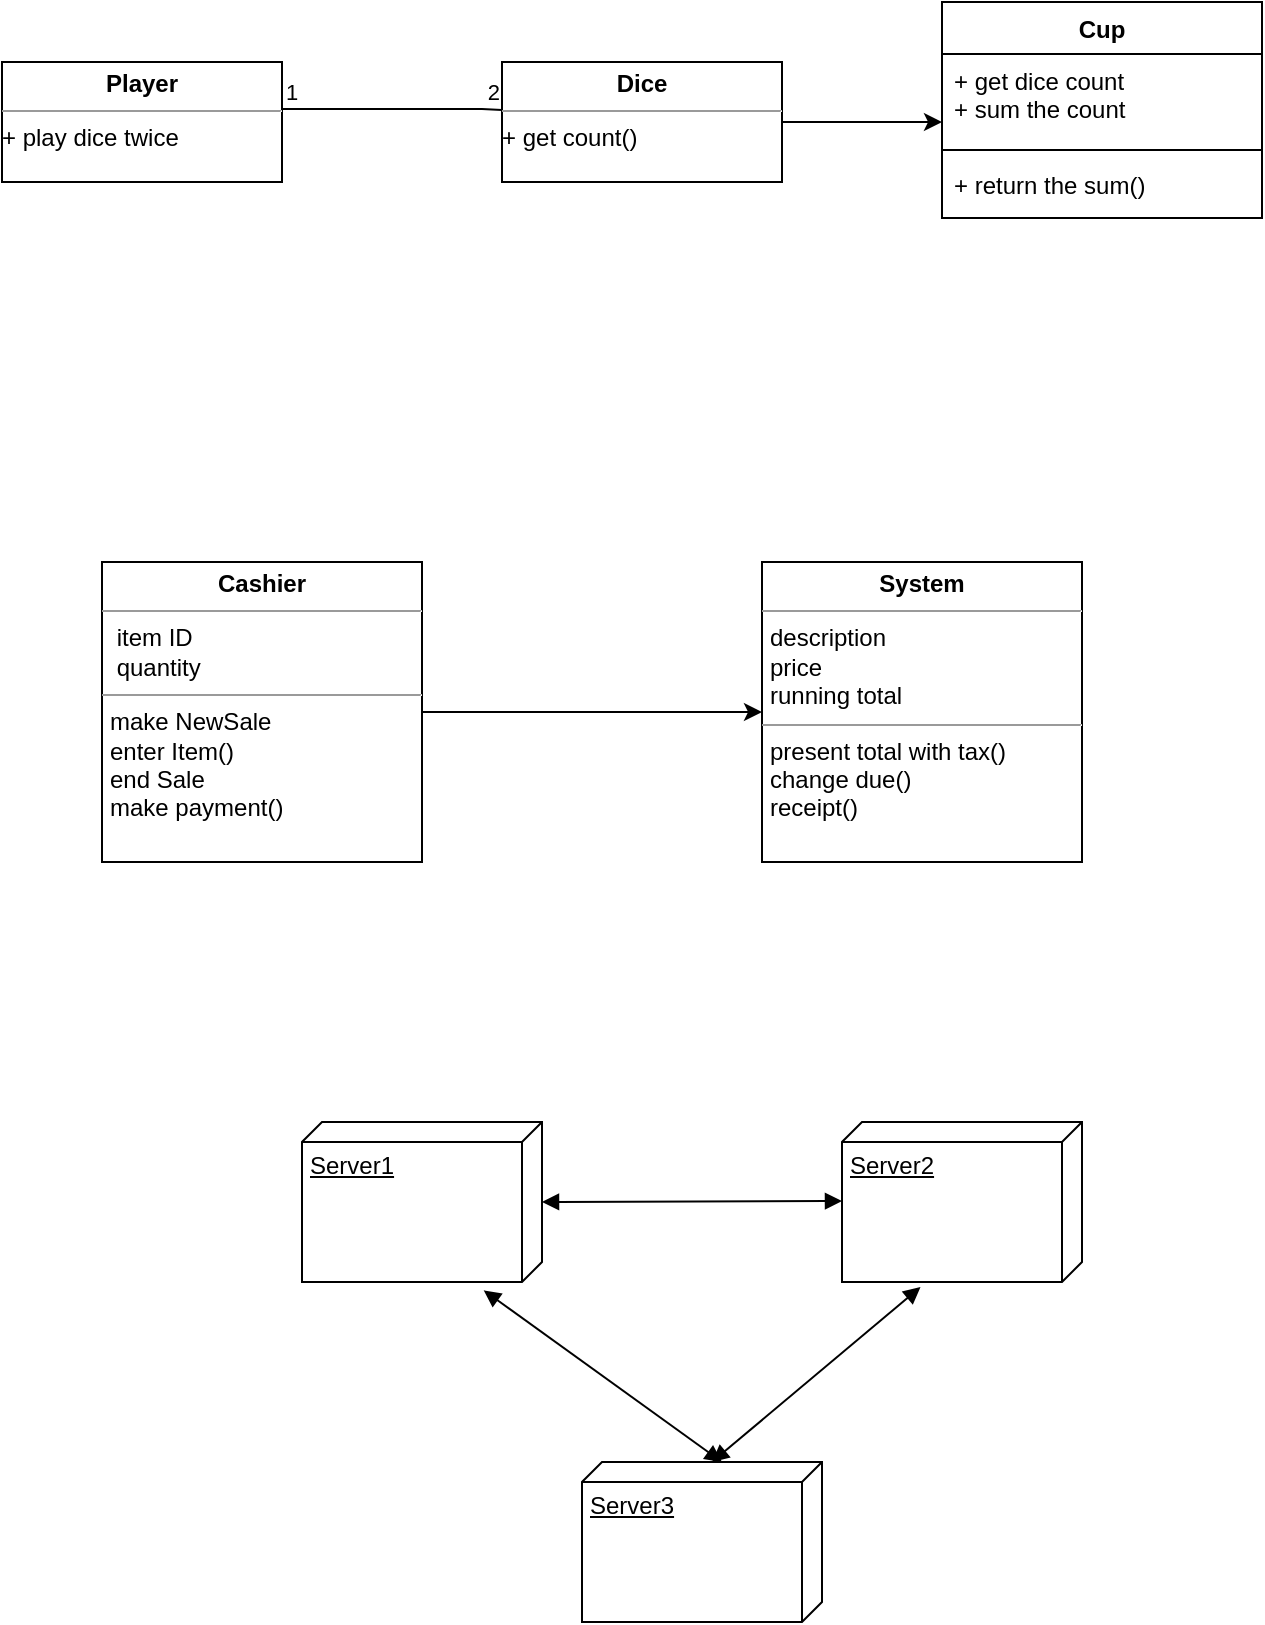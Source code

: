<mxfile version="15.6.3" type="github">
  <diagram id="vW0Od_lTzXs06qID_cL0" name="Page-1">
    <mxGraphModel dx="1038" dy="579" grid="1" gridSize="10" guides="1" tooltips="1" connect="1" arrows="1" fold="1" page="1" pageScale="1" pageWidth="827" pageHeight="1169" math="0" shadow="0">
      <root>
        <mxCell id="0" />
        <mxCell id="1" parent="0" />
        <mxCell id="mUiZnuStPJRjiqkCRqFd-1" value="Cup" style="swimlane;fontStyle=1;align=center;verticalAlign=top;childLayout=stackLayout;horizontal=1;startSize=26;horizontalStack=0;resizeParent=1;resizeParentMax=0;resizeLast=0;collapsible=1;marginBottom=0;" parent="1" vertex="1">
          <mxGeometry x="560" y="130" width="160" height="108" as="geometry" />
        </mxCell>
        <mxCell id="mUiZnuStPJRjiqkCRqFd-2" value="+ get dice count&#xa;+ sum the count" style="text;strokeColor=none;fillColor=none;align=left;verticalAlign=top;spacingLeft=4;spacingRight=4;overflow=hidden;rotatable=0;points=[[0,0.5],[1,0.5]];portConstraint=eastwest;" parent="mUiZnuStPJRjiqkCRqFd-1" vertex="1">
          <mxGeometry y="26" width="160" height="44" as="geometry" />
        </mxCell>
        <mxCell id="mUiZnuStPJRjiqkCRqFd-3" value="" style="line;strokeWidth=1;fillColor=none;align=left;verticalAlign=middle;spacingTop=-1;spacingLeft=3;spacingRight=3;rotatable=0;labelPosition=right;points=[];portConstraint=eastwest;" parent="mUiZnuStPJRjiqkCRqFd-1" vertex="1">
          <mxGeometry y="70" width="160" height="8" as="geometry" />
        </mxCell>
        <mxCell id="mUiZnuStPJRjiqkCRqFd-4" value="+ return the sum()" style="text;strokeColor=none;fillColor=none;align=left;verticalAlign=top;spacingLeft=4;spacingRight=4;overflow=hidden;rotatable=0;points=[[0,0.5],[1,0.5]];portConstraint=eastwest;" parent="mUiZnuStPJRjiqkCRqFd-1" vertex="1">
          <mxGeometry y="78" width="160" height="30" as="geometry" />
        </mxCell>
        <mxCell id="mUiZnuStPJRjiqkCRqFd-10" value="&lt;p style=&quot;margin: 0px ; margin-top: 4px ; text-align: center&quot;&gt;&lt;b&gt;Player&lt;/b&gt;&lt;/p&gt;&lt;hr size=&quot;1&quot;&gt;&lt;div style=&quot;height: 2px&quot;&gt;+ play dice twice&lt;/div&gt;" style="verticalAlign=top;align=left;overflow=fill;fontSize=12;fontFamily=Helvetica;html=1;" parent="1" vertex="1">
          <mxGeometry x="90" y="160" width="140" height="60" as="geometry" />
        </mxCell>
        <mxCell id="1SkEi7QhJ88oSM6q98cz-1" value="&lt;p style=&quot;margin: 0px ; margin-top: 4px ; text-align: center&quot;&gt;&lt;b&gt;System&lt;/b&gt;&lt;/p&gt;&lt;hr size=&quot;1&quot;&gt;&lt;p style=&quot;margin: 0px ; margin-left: 4px&quot;&gt;description&lt;/p&gt;&lt;p style=&quot;margin: 0px ; margin-left: 4px&quot;&gt;price&lt;/p&gt;&lt;p style=&quot;margin: 0px ; margin-left: 4px&quot;&gt;running total&lt;/p&gt;&lt;hr size=&quot;1&quot;&gt;&lt;p style=&quot;margin: 0px ; margin-left: 4px&quot;&gt;present total with tax()&lt;/p&gt;&lt;p style=&quot;margin: 0px ; margin-left: 4px&quot;&gt;change due()&lt;/p&gt;&lt;p style=&quot;margin: 0px ; margin-left: 4px&quot;&gt;receipt()&lt;/p&gt;" style="verticalAlign=top;align=left;overflow=fill;fontSize=12;fontFamily=Helvetica;html=1;" parent="1" vertex="1">
          <mxGeometry x="470" y="410" width="160" height="150" as="geometry" />
        </mxCell>
        <mxCell id="1SkEi7QhJ88oSM6q98cz-3" style="edgeStyle=orthogonalEdgeStyle;rounded=0;orthogonalLoop=1;jettySize=auto;html=1;entryX=0;entryY=0.5;entryDx=0;entryDy=0;" parent="1" source="1SkEi7QhJ88oSM6q98cz-2" target="1SkEi7QhJ88oSM6q98cz-1" edge="1">
          <mxGeometry relative="1" as="geometry" />
        </mxCell>
        <mxCell id="1SkEi7QhJ88oSM6q98cz-2" value="&lt;p style=&quot;margin: 0px ; margin-top: 4px ; text-align: center&quot;&gt;&lt;b&gt;Cashier&lt;/b&gt;&lt;/p&gt;&lt;hr size=&quot;1&quot;&gt;&lt;p style=&quot;margin: 0px ; margin-left: 4px&quot;&gt;&amp;nbsp;item ID&lt;/p&gt;&lt;p style=&quot;margin: 0px ; margin-left: 4px&quot;&gt;&amp;nbsp;quantity&lt;/p&gt;&lt;hr size=&quot;1&quot;&gt;&lt;p style=&quot;margin: 0px ; margin-left: 4px&quot;&gt;&lt;span&gt;make NewSale&lt;/span&gt;&lt;/p&gt;&lt;p style=&quot;margin: 0px ; margin-left: 4px&quot;&gt;&lt;span&gt;enter Item()&lt;/span&gt;&lt;br&gt;&lt;/p&gt;&lt;p style=&quot;margin: 0px ; margin-left: 4px&quot;&gt;&lt;span&gt;end Sale&lt;/span&gt;&lt;/p&gt;&lt;p style=&quot;margin: 0px ; margin-left: 4px&quot;&gt;&lt;span&gt;make payment()&lt;/span&gt;&lt;/p&gt;&lt;p style=&quot;margin: 0px ; margin-left: 4px&quot;&gt;&lt;span&gt;&lt;br&gt;&lt;/span&gt;&lt;/p&gt;&lt;p style=&quot;margin: 0px ; margin-left: 4px&quot;&gt;&lt;span&gt;&lt;br&gt;&lt;/span&gt;&lt;/p&gt;" style="verticalAlign=top;align=left;overflow=fill;fontSize=12;fontFamily=Helvetica;html=1;" parent="1" vertex="1">
          <mxGeometry x="140" y="410" width="160" height="150" as="geometry" />
        </mxCell>
        <mxCell id="Myh7w8akGwYQcraWH_h1-6" style="edgeStyle=orthogonalEdgeStyle;rounded=0;orthogonalLoop=1;jettySize=auto;html=1;entryX=0;entryY=0.773;entryDx=0;entryDy=0;entryPerimeter=0;" parent="1" source="Myh7w8akGwYQcraWH_h1-1" target="mUiZnuStPJRjiqkCRqFd-2" edge="1">
          <mxGeometry relative="1" as="geometry" />
        </mxCell>
        <mxCell id="Myh7w8akGwYQcraWH_h1-1" value="&lt;p style=&quot;margin: 0px ; margin-top: 4px ; text-align: center&quot;&gt;&lt;b&gt;Dice&lt;/b&gt;&lt;/p&gt;&lt;hr size=&quot;1&quot;&gt;&lt;div style=&quot;height: 2px&quot;&gt;+ get count()&lt;/div&gt;" style="verticalAlign=top;align=left;overflow=fill;fontSize=12;fontFamily=Helvetica;html=1;" parent="1" vertex="1">
          <mxGeometry x="340" y="160" width="140" height="60" as="geometry" />
        </mxCell>
        <mxCell id="Myh7w8akGwYQcraWH_h1-2" value="" style="endArrow=none;html=1;edgeStyle=orthogonalEdgeStyle;rounded=0;" parent="1" edge="1">
          <mxGeometry relative="1" as="geometry">
            <mxPoint x="230" y="183.5" as="sourcePoint" />
            <mxPoint x="340" y="184" as="targetPoint" />
            <Array as="points">
              <mxPoint x="330" y="184" />
              <mxPoint x="330" y="184" />
            </Array>
          </mxGeometry>
        </mxCell>
        <mxCell id="Myh7w8akGwYQcraWH_h1-3" value="1" style="edgeLabel;resizable=0;html=1;align=left;verticalAlign=bottom;" parent="Myh7w8akGwYQcraWH_h1-2" connectable="0" vertex="1">
          <mxGeometry x="-1" relative="1" as="geometry" />
        </mxCell>
        <mxCell id="Myh7w8akGwYQcraWH_h1-4" value="2" style="edgeLabel;resizable=0;html=1;align=right;verticalAlign=bottom;" parent="Myh7w8akGwYQcraWH_h1-2" connectable="0" vertex="1">
          <mxGeometry x="1" relative="1" as="geometry" />
        </mxCell>
        <mxCell id="lPpcggehMpr4UyOYwphM-1" value="Server3" style="verticalAlign=top;align=left;spacingTop=8;spacingLeft=2;spacingRight=12;shape=cube;size=10;direction=south;fontStyle=4;html=1;" vertex="1" parent="1">
          <mxGeometry x="380" y="860" width="120" height="80" as="geometry" />
        </mxCell>
        <mxCell id="lPpcggehMpr4UyOYwphM-2" value="Server2" style="verticalAlign=top;align=left;spacingTop=8;spacingLeft=2;spacingRight=12;shape=cube;size=10;direction=south;fontStyle=4;html=1;" vertex="1" parent="1">
          <mxGeometry x="510" y="690" width="120" height="80" as="geometry" />
        </mxCell>
        <mxCell id="lPpcggehMpr4UyOYwphM-3" value="Server1" style="verticalAlign=top;align=left;spacingTop=8;spacingLeft=2;spacingRight=12;shape=cube;size=10;direction=south;fontStyle=4;html=1;" vertex="1" parent="1">
          <mxGeometry x="240" y="690" width="120" height="80" as="geometry" />
        </mxCell>
        <mxCell id="lPpcggehMpr4UyOYwphM-4" value="" style="endArrow=block;startArrow=block;endFill=1;startFill=1;html=1;rounded=0;entryX=1.032;entryY=0.673;entryDx=0;entryDy=0;entryPerimeter=0;exitX=0;exitY=0;exitDx=0;exitDy=55;exitPerimeter=0;" edge="1" parent="1" source="lPpcggehMpr4UyOYwphM-1" target="lPpcggehMpr4UyOYwphM-2">
          <mxGeometry width="160" relative="1" as="geometry">
            <mxPoint x="430" y="850" as="sourcePoint" />
            <mxPoint x="560" y="800" as="targetPoint" />
          </mxGeometry>
        </mxCell>
        <mxCell id="lPpcggehMpr4UyOYwphM-5" value="" style="endArrow=block;startArrow=block;endFill=1;startFill=1;html=1;rounded=0;exitX=1.052;exitY=0.243;exitDx=0;exitDy=0;exitPerimeter=0;" edge="1" parent="1" source="lPpcggehMpr4UyOYwphM-3">
          <mxGeometry width="160" relative="1" as="geometry">
            <mxPoint x="330" y="790" as="sourcePoint" />
            <mxPoint x="450" y="860" as="targetPoint" />
          </mxGeometry>
        </mxCell>
        <mxCell id="lPpcggehMpr4UyOYwphM-6" value="" style="endArrow=block;startArrow=block;endFill=1;startFill=1;html=1;rounded=0;" edge="1" parent="1">
          <mxGeometry width="160" relative="1" as="geometry">
            <mxPoint x="360" y="730" as="sourcePoint" />
            <mxPoint x="510" y="729.5" as="targetPoint" />
          </mxGeometry>
        </mxCell>
      </root>
    </mxGraphModel>
  </diagram>
</mxfile>
